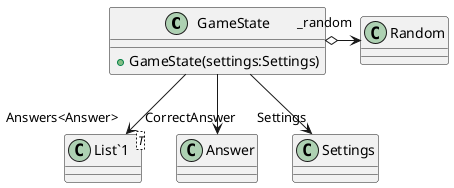 @startuml
class GameState {
    + GameState(settings:Settings)
}
class "List`1"<T> {
}
GameState --> "CorrectAnswer" Answer
GameState --> "Answers<Answer>" "List`1"
GameState --> "Settings" Settings
GameState o-> "_random" Random
@enduml
